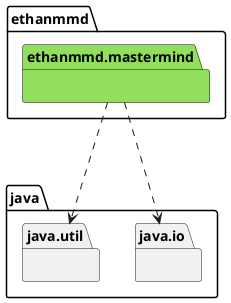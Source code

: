 @startuml

package ethanmmd.mastermind #91DF5C { }
package java.util{ }
package java.io{ }

ethanmmd.mastermind ...> java.util
ethanmmd.mastermind ...> java.io
@enduml